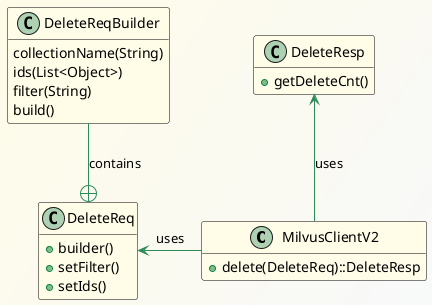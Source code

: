 @startuml
'https://plantuml.com/class-diagram
hide empty attributes
skinparam Handwritten false
skinparam ClassBorderColor black
skinparam BackgroundColor #fffce8/#f8f9fa
skinparam class {
ArrowColor SeaGreen
BackgroundColor #fffce8
}

class MilvusClientV2 {
  +delete(DeleteReq)::DeleteResp
}

class DeleteReq {
  +builder()
  +setFilter()
  +setIds()
}

class DeleteResp {
  +getDeleteCnt()
}

class DeleteReqBuilder {
  collectionName(String)
  ids(List<Object>)
  filter(String)
  build()
}

DeleteReqBuilder -down-+ DeleteReq: contains
MilvusClientV2 -left-> DeleteReq: uses
MilvusClientV2 -up-> DeleteResp: uses

@enduml